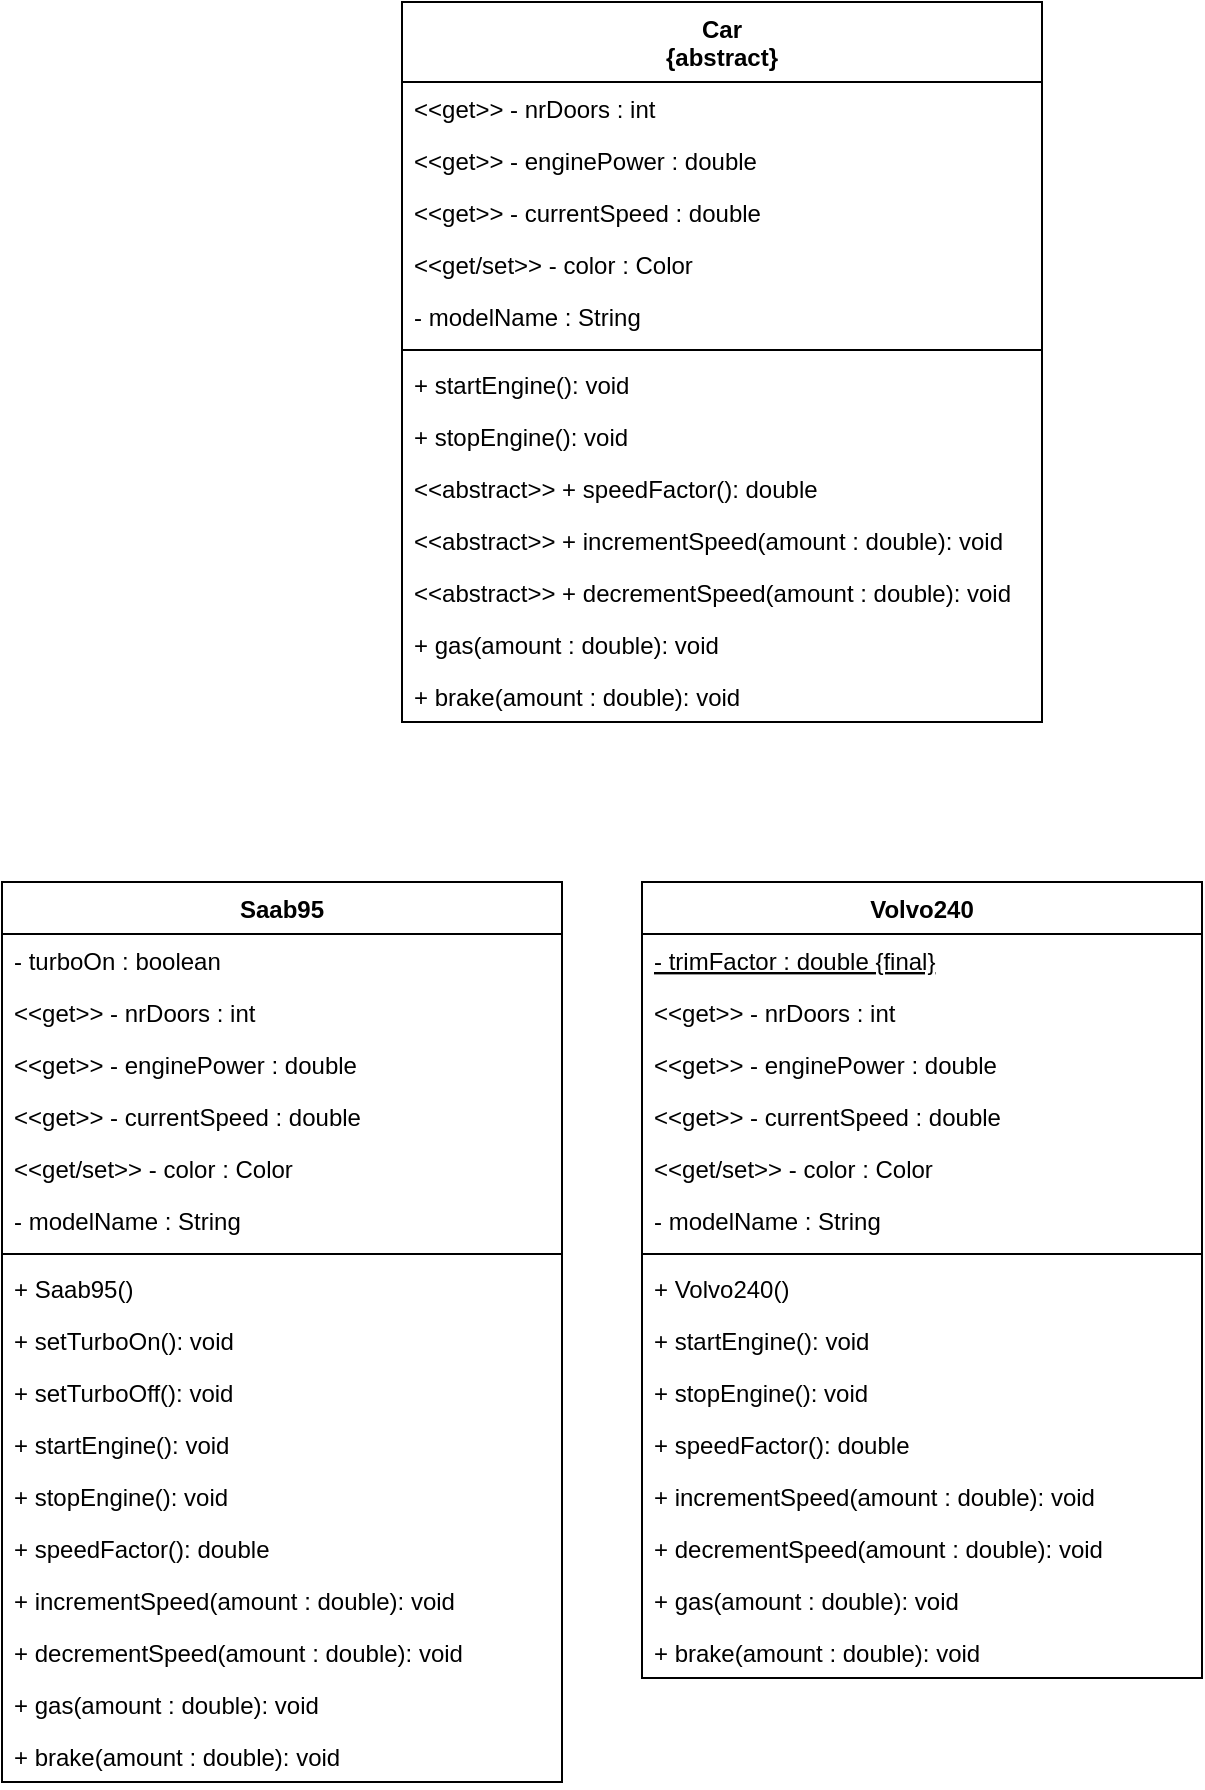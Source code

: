 <mxfile version="13.9.2" type="github">
  <diagram id="SaGPSbLhDgVzArahztiR" name="Page-1">
    <mxGraphModel dx="1022" dy="450" grid="1" gridSize="10" guides="1" tooltips="1" connect="1" arrows="1" fold="1" page="1" pageScale="1" pageWidth="827" pageHeight="1169" math="0" shadow="0">
      <root>
        <mxCell id="0" />
        <mxCell id="1" parent="0" />
        <mxCell id="jvPKhi1350-Sl7HGRfV9-1" value="Saab95" style="swimlane;fontStyle=1;align=center;verticalAlign=top;childLayout=stackLayout;horizontal=1;startSize=26;horizontalStack=0;resizeParent=1;resizeParentMax=0;resizeLast=0;collapsible=1;marginBottom=0;" vertex="1" parent="1">
          <mxGeometry x="40" y="440" width="280" height="450" as="geometry" />
        </mxCell>
        <mxCell id="jvPKhi1350-Sl7HGRfV9-2" value="- turboOn : boolean" style="text;strokeColor=none;fillColor=none;align=left;verticalAlign=top;spacingLeft=4;spacingRight=4;overflow=hidden;rotatable=0;points=[[0,0.5],[1,0.5]];portConstraint=eastwest;fontStyle=0" vertex="1" parent="jvPKhi1350-Sl7HGRfV9-1">
          <mxGeometry y="26" width="280" height="26" as="geometry" />
        </mxCell>
        <mxCell id="jvPKhi1350-Sl7HGRfV9-3" value="&lt;&lt;get&gt;&gt; - nrDoors : int" style="text;strokeColor=none;fillColor=none;align=left;verticalAlign=top;spacingLeft=4;spacingRight=4;overflow=hidden;rotatable=0;points=[[0,0.5],[1,0.5]];portConstraint=eastwest;" vertex="1" parent="jvPKhi1350-Sl7HGRfV9-1">
          <mxGeometry y="52" width="280" height="26" as="geometry" />
        </mxCell>
        <mxCell id="jvPKhi1350-Sl7HGRfV9-4" value="&lt;&lt;get&gt;&gt; - enginePower : double" style="text;strokeColor=none;fillColor=none;align=left;verticalAlign=top;spacingLeft=4;spacingRight=4;overflow=hidden;rotatable=0;points=[[0,0.5],[1,0.5]];portConstraint=eastwest;" vertex="1" parent="jvPKhi1350-Sl7HGRfV9-1">
          <mxGeometry y="78" width="280" height="26" as="geometry" />
        </mxCell>
        <mxCell id="jvPKhi1350-Sl7HGRfV9-5" value="&lt;&lt;get&gt;&gt; - currentSpeed : double" style="text;strokeColor=none;fillColor=none;align=left;verticalAlign=top;spacingLeft=4;spacingRight=4;overflow=hidden;rotatable=0;points=[[0,0.5],[1,0.5]];portConstraint=eastwest;" vertex="1" parent="jvPKhi1350-Sl7HGRfV9-1">
          <mxGeometry y="104" width="280" height="26" as="geometry" />
        </mxCell>
        <mxCell id="jvPKhi1350-Sl7HGRfV9-6" value="&lt;&lt;get/set&gt;&gt; - color : Color" style="text;strokeColor=none;fillColor=none;align=left;verticalAlign=top;spacingLeft=4;spacingRight=4;overflow=hidden;rotatable=0;points=[[0,0.5],[1,0.5]];portConstraint=eastwest;" vertex="1" parent="jvPKhi1350-Sl7HGRfV9-1">
          <mxGeometry y="130" width="280" height="26" as="geometry" />
        </mxCell>
        <mxCell id="jvPKhi1350-Sl7HGRfV9-7" value="- modelName : String" style="text;strokeColor=none;fillColor=none;align=left;verticalAlign=top;spacingLeft=4;spacingRight=4;overflow=hidden;rotatable=0;points=[[0,0.5],[1,0.5]];portConstraint=eastwest;" vertex="1" parent="jvPKhi1350-Sl7HGRfV9-1">
          <mxGeometry y="156" width="280" height="26" as="geometry" />
        </mxCell>
        <mxCell id="jvPKhi1350-Sl7HGRfV9-8" value="" style="line;strokeWidth=1;fillColor=none;align=left;verticalAlign=middle;spacingTop=-1;spacingLeft=3;spacingRight=3;rotatable=0;labelPosition=right;points=[];portConstraint=eastwest;" vertex="1" parent="jvPKhi1350-Sl7HGRfV9-1">
          <mxGeometry y="182" width="280" height="8" as="geometry" />
        </mxCell>
        <mxCell id="jvPKhi1350-Sl7HGRfV9-9" value="+ Saab95()" style="text;strokeColor=none;fillColor=none;align=left;verticalAlign=top;spacingLeft=4;spacingRight=4;overflow=hidden;rotatable=0;points=[[0,0.5],[1,0.5]];portConstraint=eastwest;" vertex="1" parent="jvPKhi1350-Sl7HGRfV9-1">
          <mxGeometry y="190" width="280" height="26" as="geometry" />
        </mxCell>
        <mxCell id="jvPKhi1350-Sl7HGRfV9-61" value="+ setTurboOn(): void" style="text;strokeColor=none;fillColor=none;align=left;verticalAlign=top;spacingLeft=4;spacingRight=4;overflow=hidden;rotatable=0;points=[[0,0.5],[1,0.5]];portConstraint=eastwest;" vertex="1" parent="jvPKhi1350-Sl7HGRfV9-1">
          <mxGeometry y="216" width="280" height="26" as="geometry" />
        </mxCell>
        <mxCell id="jvPKhi1350-Sl7HGRfV9-10" value="+ setTurboOff(): void" style="text;strokeColor=none;fillColor=none;align=left;verticalAlign=top;spacingLeft=4;spacingRight=4;overflow=hidden;rotatable=0;points=[[0,0.5],[1,0.5]];portConstraint=eastwest;" vertex="1" parent="jvPKhi1350-Sl7HGRfV9-1">
          <mxGeometry y="242" width="280" height="26" as="geometry" />
        </mxCell>
        <mxCell id="jvPKhi1350-Sl7HGRfV9-11" value="+ startEngine(): void" style="text;strokeColor=none;fillColor=none;align=left;verticalAlign=top;spacingLeft=4;spacingRight=4;overflow=hidden;rotatable=0;points=[[0,0.5],[1,0.5]];portConstraint=eastwest;" vertex="1" parent="jvPKhi1350-Sl7HGRfV9-1">
          <mxGeometry y="268" width="280" height="26" as="geometry" />
        </mxCell>
        <mxCell id="jvPKhi1350-Sl7HGRfV9-12" value="+ stopEngine(): void" style="text;strokeColor=none;fillColor=none;align=left;verticalAlign=top;spacingLeft=4;spacingRight=4;overflow=hidden;rotatable=0;points=[[0,0.5],[1,0.5]];portConstraint=eastwest;" vertex="1" parent="jvPKhi1350-Sl7HGRfV9-1">
          <mxGeometry y="294" width="280" height="26" as="geometry" />
        </mxCell>
        <mxCell id="jvPKhi1350-Sl7HGRfV9-13" value="+ speedFactor(): double" style="text;strokeColor=none;fillColor=none;align=left;verticalAlign=top;spacingLeft=4;spacingRight=4;overflow=hidden;rotatable=0;points=[[0,0.5],[1,0.5]];portConstraint=eastwest;" vertex="1" parent="jvPKhi1350-Sl7HGRfV9-1">
          <mxGeometry y="320" width="280" height="26" as="geometry" />
        </mxCell>
        <mxCell id="jvPKhi1350-Sl7HGRfV9-14" value="+ incrementSpeed(amount : double): void" style="text;strokeColor=none;fillColor=none;align=left;verticalAlign=top;spacingLeft=4;spacingRight=4;overflow=hidden;rotatable=0;points=[[0,0.5],[1,0.5]];portConstraint=eastwest;" vertex="1" parent="jvPKhi1350-Sl7HGRfV9-1">
          <mxGeometry y="346" width="280" height="26" as="geometry" />
        </mxCell>
        <mxCell id="jvPKhi1350-Sl7HGRfV9-15" value="+ decrementSpeed(amount : double): void" style="text;strokeColor=none;fillColor=none;align=left;verticalAlign=top;spacingLeft=4;spacingRight=4;overflow=hidden;rotatable=0;points=[[0,0.5],[1,0.5]];portConstraint=eastwest;" vertex="1" parent="jvPKhi1350-Sl7HGRfV9-1">
          <mxGeometry y="372" width="280" height="26" as="geometry" />
        </mxCell>
        <mxCell id="jvPKhi1350-Sl7HGRfV9-16" value="+ gas(amount : double): void" style="text;strokeColor=none;fillColor=none;align=left;verticalAlign=top;spacingLeft=4;spacingRight=4;overflow=hidden;rotatable=0;points=[[0,0.5],[1,0.5]];portConstraint=eastwest;" vertex="1" parent="jvPKhi1350-Sl7HGRfV9-1">
          <mxGeometry y="398" width="280" height="26" as="geometry" />
        </mxCell>
        <mxCell id="jvPKhi1350-Sl7HGRfV9-17" value="+ brake(amount : double): void" style="text;strokeColor=none;fillColor=none;align=left;verticalAlign=top;spacingLeft=4;spacingRight=4;overflow=hidden;rotatable=0;points=[[0,0.5],[1,0.5]];portConstraint=eastwest;" vertex="1" parent="jvPKhi1350-Sl7HGRfV9-1">
          <mxGeometry y="424" width="280" height="26" as="geometry" />
        </mxCell>
        <mxCell id="jvPKhi1350-Sl7HGRfV9-18" value="Volvo240" style="swimlane;fontStyle=1;align=center;verticalAlign=top;childLayout=stackLayout;horizontal=1;startSize=26;horizontalStack=0;resizeParent=1;resizeParentMax=0;resizeLast=0;collapsible=1;marginBottom=0;" vertex="1" parent="1">
          <mxGeometry x="360" y="440" width="280" height="398" as="geometry" />
        </mxCell>
        <mxCell id="jvPKhi1350-Sl7HGRfV9-19" value="- trimFactor : double {final}" style="text;strokeColor=none;fillColor=none;align=left;verticalAlign=top;spacingLeft=4;spacingRight=4;overflow=hidden;rotatable=0;points=[[0,0.5],[1,0.5]];portConstraint=eastwest;fontStyle=4" vertex="1" parent="jvPKhi1350-Sl7HGRfV9-18">
          <mxGeometry y="26" width="280" height="26" as="geometry" />
        </mxCell>
        <mxCell id="jvPKhi1350-Sl7HGRfV9-20" value="&lt;&lt;get&gt;&gt; - nrDoors : int" style="text;strokeColor=none;fillColor=none;align=left;verticalAlign=top;spacingLeft=4;spacingRight=4;overflow=hidden;rotatable=0;points=[[0,0.5],[1,0.5]];portConstraint=eastwest;" vertex="1" parent="jvPKhi1350-Sl7HGRfV9-18">
          <mxGeometry y="52" width="280" height="26" as="geometry" />
        </mxCell>
        <mxCell id="jvPKhi1350-Sl7HGRfV9-21" value="&lt;&lt;get&gt;&gt; - enginePower : double" style="text;strokeColor=none;fillColor=none;align=left;verticalAlign=top;spacingLeft=4;spacingRight=4;overflow=hidden;rotatable=0;points=[[0,0.5],[1,0.5]];portConstraint=eastwest;" vertex="1" parent="jvPKhi1350-Sl7HGRfV9-18">
          <mxGeometry y="78" width="280" height="26" as="geometry" />
        </mxCell>
        <mxCell id="jvPKhi1350-Sl7HGRfV9-22" value="&lt;&lt;get&gt;&gt; - currentSpeed : double" style="text;strokeColor=none;fillColor=none;align=left;verticalAlign=top;spacingLeft=4;spacingRight=4;overflow=hidden;rotatable=0;points=[[0,0.5],[1,0.5]];portConstraint=eastwest;" vertex="1" parent="jvPKhi1350-Sl7HGRfV9-18">
          <mxGeometry y="104" width="280" height="26" as="geometry" />
        </mxCell>
        <mxCell id="jvPKhi1350-Sl7HGRfV9-23" value="&lt;&lt;get/set&gt;&gt; - color : Color" style="text;strokeColor=none;fillColor=none;align=left;verticalAlign=top;spacingLeft=4;spacingRight=4;overflow=hidden;rotatable=0;points=[[0,0.5],[1,0.5]];portConstraint=eastwest;" vertex="1" parent="jvPKhi1350-Sl7HGRfV9-18">
          <mxGeometry y="130" width="280" height="26" as="geometry" />
        </mxCell>
        <mxCell id="jvPKhi1350-Sl7HGRfV9-24" value="- modelName : String" style="text;strokeColor=none;fillColor=none;align=left;verticalAlign=top;spacingLeft=4;spacingRight=4;overflow=hidden;rotatable=0;points=[[0,0.5],[1,0.5]];portConstraint=eastwest;" vertex="1" parent="jvPKhi1350-Sl7HGRfV9-18">
          <mxGeometry y="156" width="280" height="26" as="geometry" />
        </mxCell>
        <mxCell id="jvPKhi1350-Sl7HGRfV9-25" value="" style="line;strokeWidth=1;fillColor=none;align=left;verticalAlign=middle;spacingTop=-1;spacingLeft=3;spacingRight=3;rotatable=0;labelPosition=right;points=[];portConstraint=eastwest;" vertex="1" parent="jvPKhi1350-Sl7HGRfV9-18">
          <mxGeometry y="182" width="280" height="8" as="geometry" />
        </mxCell>
        <mxCell id="jvPKhi1350-Sl7HGRfV9-26" value="+ Volvo240()" style="text;strokeColor=none;fillColor=none;align=left;verticalAlign=top;spacingLeft=4;spacingRight=4;overflow=hidden;rotatable=0;points=[[0,0.5],[1,0.5]];portConstraint=eastwest;" vertex="1" parent="jvPKhi1350-Sl7HGRfV9-18">
          <mxGeometry y="190" width="280" height="26" as="geometry" />
        </mxCell>
        <mxCell id="jvPKhi1350-Sl7HGRfV9-27" value="+ startEngine(): void" style="text;strokeColor=none;fillColor=none;align=left;verticalAlign=top;spacingLeft=4;spacingRight=4;overflow=hidden;rotatable=0;points=[[0,0.5],[1,0.5]];portConstraint=eastwest;" vertex="1" parent="jvPKhi1350-Sl7HGRfV9-18">
          <mxGeometry y="216" width="280" height="26" as="geometry" />
        </mxCell>
        <mxCell id="jvPKhi1350-Sl7HGRfV9-28" value="+ stopEngine(): void" style="text;strokeColor=none;fillColor=none;align=left;verticalAlign=top;spacingLeft=4;spacingRight=4;overflow=hidden;rotatable=0;points=[[0,0.5],[1,0.5]];portConstraint=eastwest;" vertex="1" parent="jvPKhi1350-Sl7HGRfV9-18">
          <mxGeometry y="242" width="280" height="26" as="geometry" />
        </mxCell>
        <mxCell id="jvPKhi1350-Sl7HGRfV9-29" value="+ speedFactor(): double" style="text;strokeColor=none;fillColor=none;align=left;verticalAlign=top;spacingLeft=4;spacingRight=4;overflow=hidden;rotatable=0;points=[[0,0.5],[1,0.5]];portConstraint=eastwest;" vertex="1" parent="jvPKhi1350-Sl7HGRfV9-18">
          <mxGeometry y="268" width="280" height="26" as="geometry" />
        </mxCell>
        <mxCell id="jvPKhi1350-Sl7HGRfV9-30" value="+ incrementSpeed(amount : double): void" style="text;strokeColor=none;fillColor=none;align=left;verticalAlign=top;spacingLeft=4;spacingRight=4;overflow=hidden;rotatable=0;points=[[0,0.5],[1,0.5]];portConstraint=eastwest;" vertex="1" parent="jvPKhi1350-Sl7HGRfV9-18">
          <mxGeometry y="294" width="280" height="26" as="geometry" />
        </mxCell>
        <mxCell id="jvPKhi1350-Sl7HGRfV9-31" value="+ decrementSpeed(amount : double): void" style="text;strokeColor=none;fillColor=none;align=left;verticalAlign=top;spacingLeft=4;spacingRight=4;overflow=hidden;rotatable=0;points=[[0,0.5],[1,0.5]];portConstraint=eastwest;" vertex="1" parent="jvPKhi1350-Sl7HGRfV9-18">
          <mxGeometry y="320" width="280" height="26" as="geometry" />
        </mxCell>
        <mxCell id="jvPKhi1350-Sl7HGRfV9-32" value="+ gas(amount : double): void" style="text;strokeColor=none;fillColor=none;align=left;verticalAlign=top;spacingLeft=4;spacingRight=4;overflow=hidden;rotatable=0;points=[[0,0.5],[1,0.5]];portConstraint=eastwest;" vertex="1" parent="jvPKhi1350-Sl7HGRfV9-18">
          <mxGeometry y="346" width="280" height="26" as="geometry" />
        </mxCell>
        <mxCell id="jvPKhi1350-Sl7HGRfV9-33" value="+ brake(amount : double): void" style="text;strokeColor=none;fillColor=none;align=left;verticalAlign=top;spacingLeft=4;spacingRight=4;overflow=hidden;rotatable=0;points=[[0,0.5],[1,0.5]];portConstraint=eastwest;" vertex="1" parent="jvPKhi1350-Sl7HGRfV9-18">
          <mxGeometry y="372" width="280" height="26" as="geometry" />
        </mxCell>
        <mxCell id="jvPKhi1350-Sl7HGRfV9-44" value="Car&#xa;{abstract}&#xa;" style="swimlane;fontStyle=1;align=center;verticalAlign=top;childLayout=stackLayout;horizontal=1;startSize=40;horizontalStack=0;resizeParent=1;resizeParentMax=0;resizeLast=0;collapsible=1;marginBottom=0;" vertex="1" parent="1">
          <mxGeometry x="240" width="320" height="360" as="geometry" />
        </mxCell>
        <mxCell id="jvPKhi1350-Sl7HGRfV9-46" value="&lt;&lt;get&gt;&gt; - nrDoors : int" style="text;strokeColor=none;fillColor=none;align=left;verticalAlign=top;spacingLeft=4;spacingRight=4;overflow=hidden;rotatable=0;points=[[0,0.5],[1,0.5]];portConstraint=eastwest;" vertex="1" parent="jvPKhi1350-Sl7HGRfV9-44">
          <mxGeometry y="40" width="320" height="26" as="geometry" />
        </mxCell>
        <mxCell id="jvPKhi1350-Sl7HGRfV9-47" value="&lt;&lt;get&gt;&gt; - enginePower : double" style="text;strokeColor=none;fillColor=none;align=left;verticalAlign=top;spacingLeft=4;spacingRight=4;overflow=hidden;rotatable=0;points=[[0,0.5],[1,0.5]];portConstraint=eastwest;" vertex="1" parent="jvPKhi1350-Sl7HGRfV9-44">
          <mxGeometry y="66" width="320" height="26" as="geometry" />
        </mxCell>
        <mxCell id="jvPKhi1350-Sl7HGRfV9-48" value="&lt;&lt;get&gt;&gt; - currentSpeed : double" style="text;strokeColor=none;fillColor=none;align=left;verticalAlign=top;spacingLeft=4;spacingRight=4;overflow=hidden;rotatable=0;points=[[0,0.5],[1,0.5]];portConstraint=eastwest;" vertex="1" parent="jvPKhi1350-Sl7HGRfV9-44">
          <mxGeometry y="92" width="320" height="26" as="geometry" />
        </mxCell>
        <mxCell id="jvPKhi1350-Sl7HGRfV9-49" value="&lt;&lt;get/set&gt;&gt; - color : Color" style="text;strokeColor=none;fillColor=none;align=left;verticalAlign=top;spacingLeft=4;spacingRight=4;overflow=hidden;rotatable=0;points=[[0,0.5],[1,0.5]];portConstraint=eastwest;" vertex="1" parent="jvPKhi1350-Sl7HGRfV9-44">
          <mxGeometry y="118" width="320" height="26" as="geometry" />
        </mxCell>
        <mxCell id="jvPKhi1350-Sl7HGRfV9-50" value="- modelName : String" style="text;strokeColor=none;fillColor=none;align=left;verticalAlign=top;spacingLeft=4;spacingRight=4;overflow=hidden;rotatable=0;points=[[0,0.5],[1,0.5]];portConstraint=eastwest;" vertex="1" parent="jvPKhi1350-Sl7HGRfV9-44">
          <mxGeometry y="144" width="320" height="26" as="geometry" />
        </mxCell>
        <mxCell id="jvPKhi1350-Sl7HGRfV9-51" value="" style="line;strokeWidth=1;fillColor=none;align=left;verticalAlign=middle;spacingTop=-1;spacingLeft=3;spacingRight=3;rotatable=0;labelPosition=right;points=[];portConstraint=eastwest;" vertex="1" parent="jvPKhi1350-Sl7HGRfV9-44">
          <mxGeometry y="170" width="320" height="8" as="geometry" />
        </mxCell>
        <mxCell id="jvPKhi1350-Sl7HGRfV9-53" value="+ startEngine(): void" style="text;strokeColor=none;fillColor=none;align=left;verticalAlign=top;spacingLeft=4;spacingRight=4;overflow=hidden;rotatable=0;points=[[0,0.5],[1,0.5]];portConstraint=eastwest;" vertex="1" parent="jvPKhi1350-Sl7HGRfV9-44">
          <mxGeometry y="178" width="320" height="26" as="geometry" />
        </mxCell>
        <mxCell id="jvPKhi1350-Sl7HGRfV9-54" value="+ stopEngine(): void" style="text;strokeColor=none;fillColor=none;align=left;verticalAlign=top;spacingLeft=4;spacingRight=4;overflow=hidden;rotatable=0;points=[[0,0.5],[1,0.5]];portConstraint=eastwest;" vertex="1" parent="jvPKhi1350-Sl7HGRfV9-44">
          <mxGeometry y="204" width="320" height="26" as="geometry" />
        </mxCell>
        <mxCell id="jvPKhi1350-Sl7HGRfV9-55" value="&lt;&lt;abstract&gt;&gt; + speedFactor(): double" style="text;strokeColor=none;fillColor=none;align=left;verticalAlign=top;spacingLeft=4;spacingRight=4;overflow=hidden;rotatable=0;points=[[0,0.5],[1,0.5]];portConstraint=eastwest;" vertex="1" parent="jvPKhi1350-Sl7HGRfV9-44">
          <mxGeometry y="230" width="320" height="26" as="geometry" />
        </mxCell>
        <mxCell id="jvPKhi1350-Sl7HGRfV9-56" value="&lt;&lt;abstract&gt;&gt; + incrementSpeed(amount : double): void" style="text;strokeColor=none;fillColor=none;align=left;verticalAlign=top;spacingLeft=4;spacingRight=4;overflow=hidden;rotatable=0;points=[[0,0.5],[1,0.5]];portConstraint=eastwest;" vertex="1" parent="jvPKhi1350-Sl7HGRfV9-44">
          <mxGeometry y="256" width="320" height="26" as="geometry" />
        </mxCell>
        <mxCell id="jvPKhi1350-Sl7HGRfV9-57" value="&lt;&lt;abstract&gt;&gt; + decrementSpeed(amount : double): void" style="text;strokeColor=none;fillColor=none;align=left;verticalAlign=top;spacingLeft=4;spacingRight=4;overflow=hidden;rotatable=0;points=[[0,0.5],[1,0.5]];portConstraint=eastwest;" vertex="1" parent="jvPKhi1350-Sl7HGRfV9-44">
          <mxGeometry y="282" width="320" height="26" as="geometry" />
        </mxCell>
        <mxCell id="jvPKhi1350-Sl7HGRfV9-58" value="+ gas(amount : double): void" style="text;strokeColor=none;fillColor=none;align=left;verticalAlign=top;spacingLeft=4;spacingRight=4;overflow=hidden;rotatable=0;points=[[0,0.5],[1,0.5]];portConstraint=eastwest;" vertex="1" parent="jvPKhi1350-Sl7HGRfV9-44">
          <mxGeometry y="308" width="320" height="26" as="geometry" />
        </mxCell>
        <mxCell id="jvPKhi1350-Sl7HGRfV9-59" value="+ brake(amount : double): void" style="text;strokeColor=none;fillColor=none;align=left;verticalAlign=top;spacingLeft=4;spacingRight=4;overflow=hidden;rotatable=0;points=[[0,0.5],[1,0.5]];portConstraint=eastwest;" vertex="1" parent="jvPKhi1350-Sl7HGRfV9-44">
          <mxGeometry y="334" width="320" height="26" as="geometry" />
        </mxCell>
      </root>
    </mxGraphModel>
  </diagram>
</mxfile>
